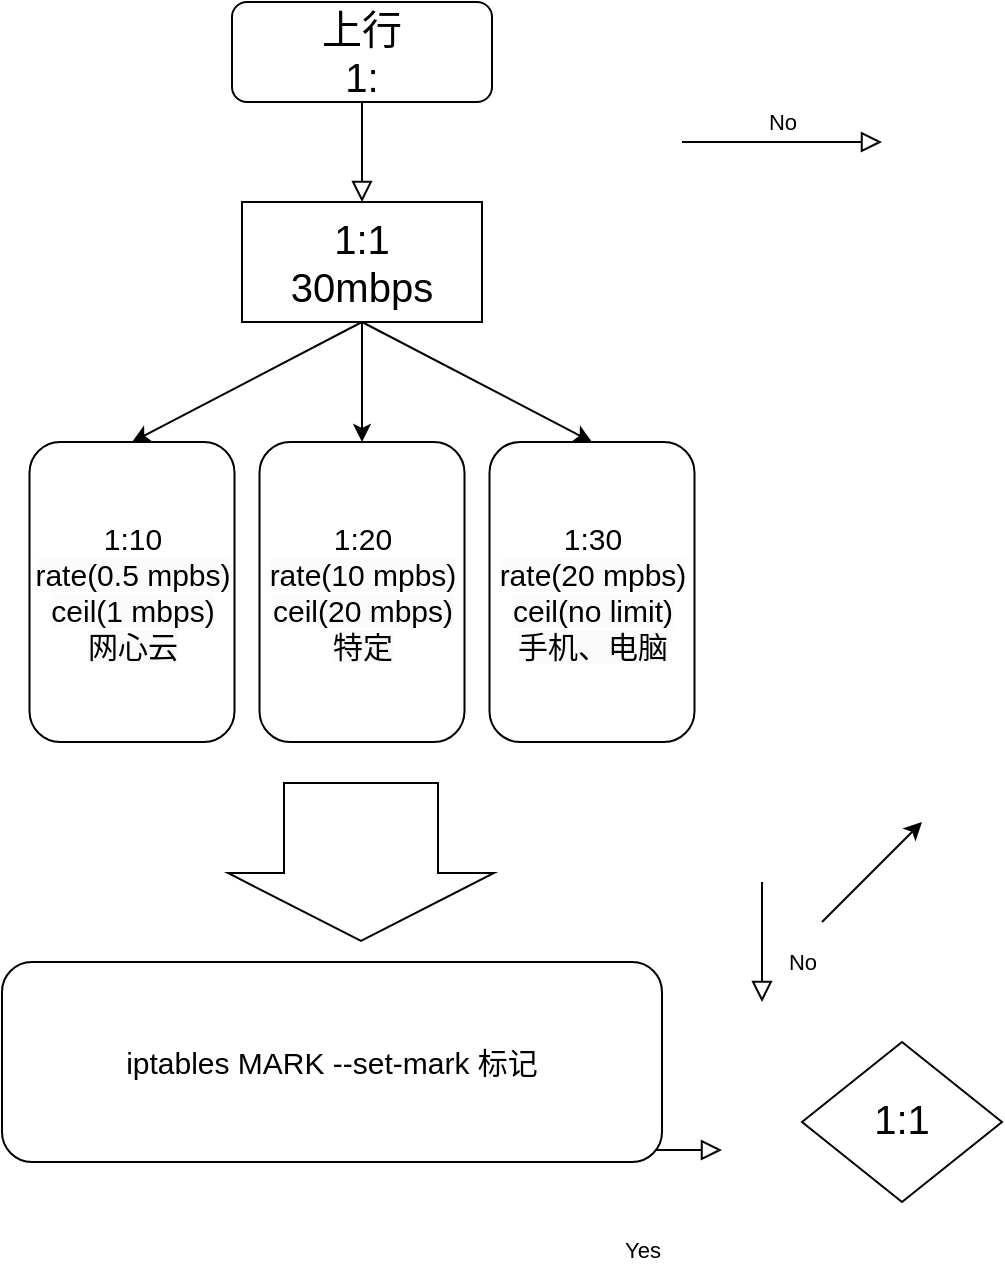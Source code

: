 <mxfile version="20.8.5" type="github">
  <diagram id="C5RBs43oDa-KdzZeNtuy" name="Page-1">
    <mxGraphModel dx="682" dy="570" grid="1" gridSize="10" guides="1" tooltips="1" connect="1" arrows="1" fold="1" page="1" pageScale="1" pageWidth="827" pageHeight="1169" math="0" shadow="0">
      <root>
        <mxCell id="WIyWlLk6GJQsqaUBKTNV-0" />
        <mxCell id="WIyWlLk6GJQsqaUBKTNV-1" parent="WIyWlLk6GJQsqaUBKTNV-0" />
        <mxCell id="WIyWlLk6GJQsqaUBKTNV-2" value="" style="rounded=0;html=1;jettySize=auto;orthogonalLoop=1;fontSize=11;endArrow=block;endFill=0;endSize=8;strokeWidth=1;shadow=0;labelBackgroundColor=none;edgeStyle=orthogonalEdgeStyle;" parent="WIyWlLk6GJQsqaUBKTNV-1" source="WIyWlLk6GJQsqaUBKTNV-3" edge="1">
          <mxGeometry relative="1" as="geometry">
            <mxPoint x="220" y="110" as="targetPoint" />
          </mxGeometry>
        </mxCell>
        <mxCell id="WIyWlLk6GJQsqaUBKTNV-3" value="上行&lt;br&gt;1:" style="rounded=1;whiteSpace=wrap;html=1;fontSize=20;glass=0;strokeWidth=1;shadow=0;horizontal=1;" parent="WIyWlLk6GJQsqaUBKTNV-1" vertex="1">
          <mxGeometry x="155" y="10" width="130" height="50" as="geometry" />
        </mxCell>
        <mxCell id="WIyWlLk6GJQsqaUBKTNV-5" value="No" style="edgeStyle=orthogonalEdgeStyle;rounded=0;html=1;jettySize=auto;orthogonalLoop=1;fontSize=11;endArrow=block;endFill=0;endSize=8;strokeWidth=1;shadow=0;labelBackgroundColor=none;" parent="WIyWlLk6GJQsqaUBKTNV-1" edge="1">
          <mxGeometry y="10" relative="1" as="geometry">
            <mxPoint as="offset" />
            <mxPoint x="380" y="80" as="sourcePoint" />
            <mxPoint x="480" y="80" as="targetPoint" />
            <Array as="points">
              <mxPoint x="380" y="80" />
              <mxPoint x="410" y="80" />
            </Array>
          </mxGeometry>
        </mxCell>
        <mxCell id="WIyWlLk6GJQsqaUBKTNV-8" value="No" style="rounded=0;html=1;jettySize=auto;orthogonalLoop=1;fontSize=11;endArrow=block;endFill=0;endSize=8;strokeWidth=1;shadow=0;labelBackgroundColor=none;edgeStyle=orthogonalEdgeStyle;" parent="WIyWlLk6GJQsqaUBKTNV-1" edge="1">
          <mxGeometry x="0.333" y="20" relative="1" as="geometry">
            <mxPoint as="offset" />
            <mxPoint x="420" y="450" as="sourcePoint" />
            <mxPoint x="420" y="510" as="targetPoint" />
          </mxGeometry>
        </mxCell>
        <mxCell id="WIyWlLk6GJQsqaUBKTNV-9" value="Yes" style="edgeStyle=orthogonalEdgeStyle;rounded=0;html=1;jettySize=auto;orthogonalLoop=1;fontSize=11;endArrow=block;endFill=0;endSize=8;strokeWidth=1;shadow=0;labelBackgroundColor=none;" parent="WIyWlLk6GJQsqaUBKTNV-1" edge="1">
          <mxGeometry x="-0.6" y="-50" relative="1" as="geometry">
            <mxPoint as="offset" />
            <mxPoint x="350" y="584" as="sourcePoint" />
            <mxPoint x="400" y="584" as="targetPoint" />
          </mxGeometry>
        </mxCell>
        <mxCell id="jhVSiM_1-ZUTgy46_iyG-0" value="1:1" style="rhombus;whiteSpace=wrap;html=1;shadow=0;fontFamily=Helvetica;fontSize=20;align=center;strokeWidth=1;spacing=6;spacingTop=-4;" vertex="1" parent="WIyWlLk6GJQsqaUBKTNV-1">
          <mxGeometry x="440" y="530" width="100" height="80" as="geometry" />
        </mxCell>
        <mxCell id="jhVSiM_1-ZUTgy46_iyG-4" value="" style="endArrow=classic;html=1;rounded=0;fontSize=20;" edge="1" parent="WIyWlLk6GJQsqaUBKTNV-1">
          <mxGeometry width="50" height="50" relative="1" as="geometry">
            <mxPoint x="450" y="470" as="sourcePoint" />
            <mxPoint x="500" y="420" as="targetPoint" />
          </mxGeometry>
        </mxCell>
        <mxCell id="jhVSiM_1-ZUTgy46_iyG-14" value="" style="endArrow=classic;html=1;rounded=0;fontSize=20;entryX=0;entryY=0.5;entryDx=0;entryDy=0;exitX=0.5;exitY=1;exitDx=0;exitDy=0;" edge="1" parent="WIyWlLk6GJQsqaUBKTNV-1" source="jhVSiM_1-ZUTgy46_iyG-24" target="jhVSiM_1-ZUTgy46_iyG-39">
          <mxGeometry width="50" height="50" relative="1" as="geometry">
            <mxPoint x="170" y="160" as="sourcePoint" />
            <mxPoint x="102.5" y="230" as="targetPoint" />
          </mxGeometry>
        </mxCell>
        <mxCell id="jhVSiM_1-ZUTgy46_iyG-18" value="" style="endArrow=classic;html=1;rounded=0;fontSize=20;entryX=0;entryY=0.5;entryDx=0;entryDy=0;exitX=0.5;exitY=1;exitDx=0;exitDy=0;" edge="1" parent="WIyWlLk6GJQsqaUBKTNV-1" source="jhVSiM_1-ZUTgy46_iyG-24" target="jhVSiM_1-ZUTgy46_iyG-42">
          <mxGeometry width="50" height="50" relative="1" as="geometry">
            <mxPoint x="230" y="170" as="sourcePoint" />
            <mxPoint x="340" y="230" as="targetPoint" />
          </mxGeometry>
        </mxCell>
        <mxCell id="jhVSiM_1-ZUTgy46_iyG-19" value="" style="endArrow=classic;html=1;rounded=0;fontSize=20;entryX=0;entryY=0.5;entryDx=0;entryDy=0;exitX=0.5;exitY=1;exitDx=0;exitDy=0;" edge="1" parent="WIyWlLk6GJQsqaUBKTNV-1" source="jhVSiM_1-ZUTgy46_iyG-24" target="jhVSiM_1-ZUTgy46_iyG-40">
          <mxGeometry width="50" height="50" relative="1" as="geometry">
            <mxPoint x="220" y="200" as="sourcePoint" />
            <mxPoint x="215" y="260" as="targetPoint" />
          </mxGeometry>
        </mxCell>
        <mxCell id="jhVSiM_1-ZUTgy46_iyG-24" value="1:1&lt;br style=&quot;border-color: var(--border-color);&quot;&gt;30mbps" style="rounded=0;whiteSpace=wrap;html=1;fontSize=20;" vertex="1" parent="WIyWlLk6GJQsqaUBKTNV-1">
          <mxGeometry x="160" y="110" width="120" height="60" as="geometry" />
        </mxCell>
        <mxCell id="jhVSiM_1-ZUTgy46_iyG-35" value="" style="shape=flexArrow;endArrow=classic;html=1;rounded=0;fontSize=15;endWidth=55;endSize=11;width=77;" edge="1" parent="WIyWlLk6GJQsqaUBKTNV-1">
          <mxGeometry width="50" height="50" relative="1" as="geometry">
            <mxPoint x="219.5" y="400" as="sourcePoint" />
            <mxPoint x="219.5" y="480" as="targetPoint" />
          </mxGeometry>
        </mxCell>
        <mxCell id="jhVSiM_1-ZUTgy46_iyG-38" value="iptables MARK --set-mark 标记" style="rounded=1;whiteSpace=wrap;html=1;fontSize=15;" vertex="1" parent="WIyWlLk6GJQsqaUBKTNV-1">
          <mxGeometry x="40" y="490" width="330" height="100" as="geometry" />
        </mxCell>
        <mxCell id="jhVSiM_1-ZUTgy46_iyG-39" value="1:10&lt;br style=&quot;border-color: var(--border-color);&quot;&gt;&lt;span style=&quot;background-color: rgb(251, 251, 251);&quot;&gt;rate(0.5 mpbs)&lt;/span&gt;&lt;br style=&quot;border-color: var(--border-color);&quot;&gt;&lt;span style=&quot;background-color: rgb(251, 251, 251);&quot;&gt;ceil(1 mbps)&lt;/span&gt;&lt;br style=&quot;border-color: var(--border-color);&quot;&gt;&lt;span style=&quot;background-color: rgb(251, 251, 251);&quot;&gt;网心云&lt;/span&gt;" style="rounded=1;whiteSpace=wrap;html=1;fontSize=15;rotation=90;horizontal=0;" vertex="1" parent="WIyWlLk6GJQsqaUBKTNV-1">
          <mxGeometry x="30" y="253.75" width="150" height="102.5" as="geometry" />
        </mxCell>
        <mxCell id="jhVSiM_1-ZUTgy46_iyG-40" value="1:20&lt;br style=&quot;border-color: var(--border-color);&quot;&gt;&lt;span style=&quot;background-color: rgb(251, 251, 251);&quot;&gt;rate(10 mpbs)&lt;/span&gt;&lt;br style=&quot;border-color: var(--border-color);&quot;&gt;&lt;span style=&quot;background-color: rgb(251, 251, 251);&quot;&gt;ceil(20 mbps)&lt;/span&gt;&lt;br style=&quot;border-color: var(--border-color);&quot;&gt;&lt;span style=&quot;background-color: rgb(251, 251, 251);&quot;&gt;特定&lt;/span&gt;" style="rounded=1;whiteSpace=wrap;html=1;fontSize=15;rotation=90;horizontal=0;" vertex="1" parent="WIyWlLk6GJQsqaUBKTNV-1">
          <mxGeometry x="145" y="253.75" width="150" height="102.5" as="geometry" />
        </mxCell>
        <mxCell id="jhVSiM_1-ZUTgy46_iyG-42" value="1:30&lt;br style=&quot;border-color: var(--border-color);&quot;&gt;&lt;span style=&quot;background-color: rgb(251, 251, 251);&quot;&gt;rate(20 mpbs)&lt;/span&gt;&lt;br style=&quot;border-color: var(--border-color);&quot;&gt;&lt;span style=&quot;background-color: rgb(251, 251, 251);&quot;&gt;ceil(no limit)&lt;/span&gt;&lt;br style=&quot;border-color: var(--border-color);&quot;&gt;&lt;span style=&quot;background-color: rgb(251, 251, 251);&quot;&gt;手机、电脑&lt;/span&gt;" style="rounded=1;whiteSpace=wrap;html=1;fontSize=15;rotation=90;horizontal=0;" vertex="1" parent="WIyWlLk6GJQsqaUBKTNV-1">
          <mxGeometry x="260" y="253.75" width="150" height="102.5" as="geometry" />
        </mxCell>
      </root>
    </mxGraphModel>
  </diagram>
</mxfile>
